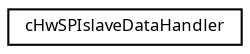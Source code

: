 digraph "Graphical Class Hierarchy"
{
  edge [fontname="Sans",fontsize="8",labelfontname="Sans",labelfontsize="8"];
  node [fontname="Sans",fontsize="8",shape=record];
  rankdir="LR";
  Node1 [label="cHwSPIslaveDataHandler",height=0.2,width=0.4,color="black", fillcolor="white", style="filled",URL="$classc_hw_s_p_islave_data_handler.html",tooltip="Abstract class as interface to cHwSPIslave. "];
}
